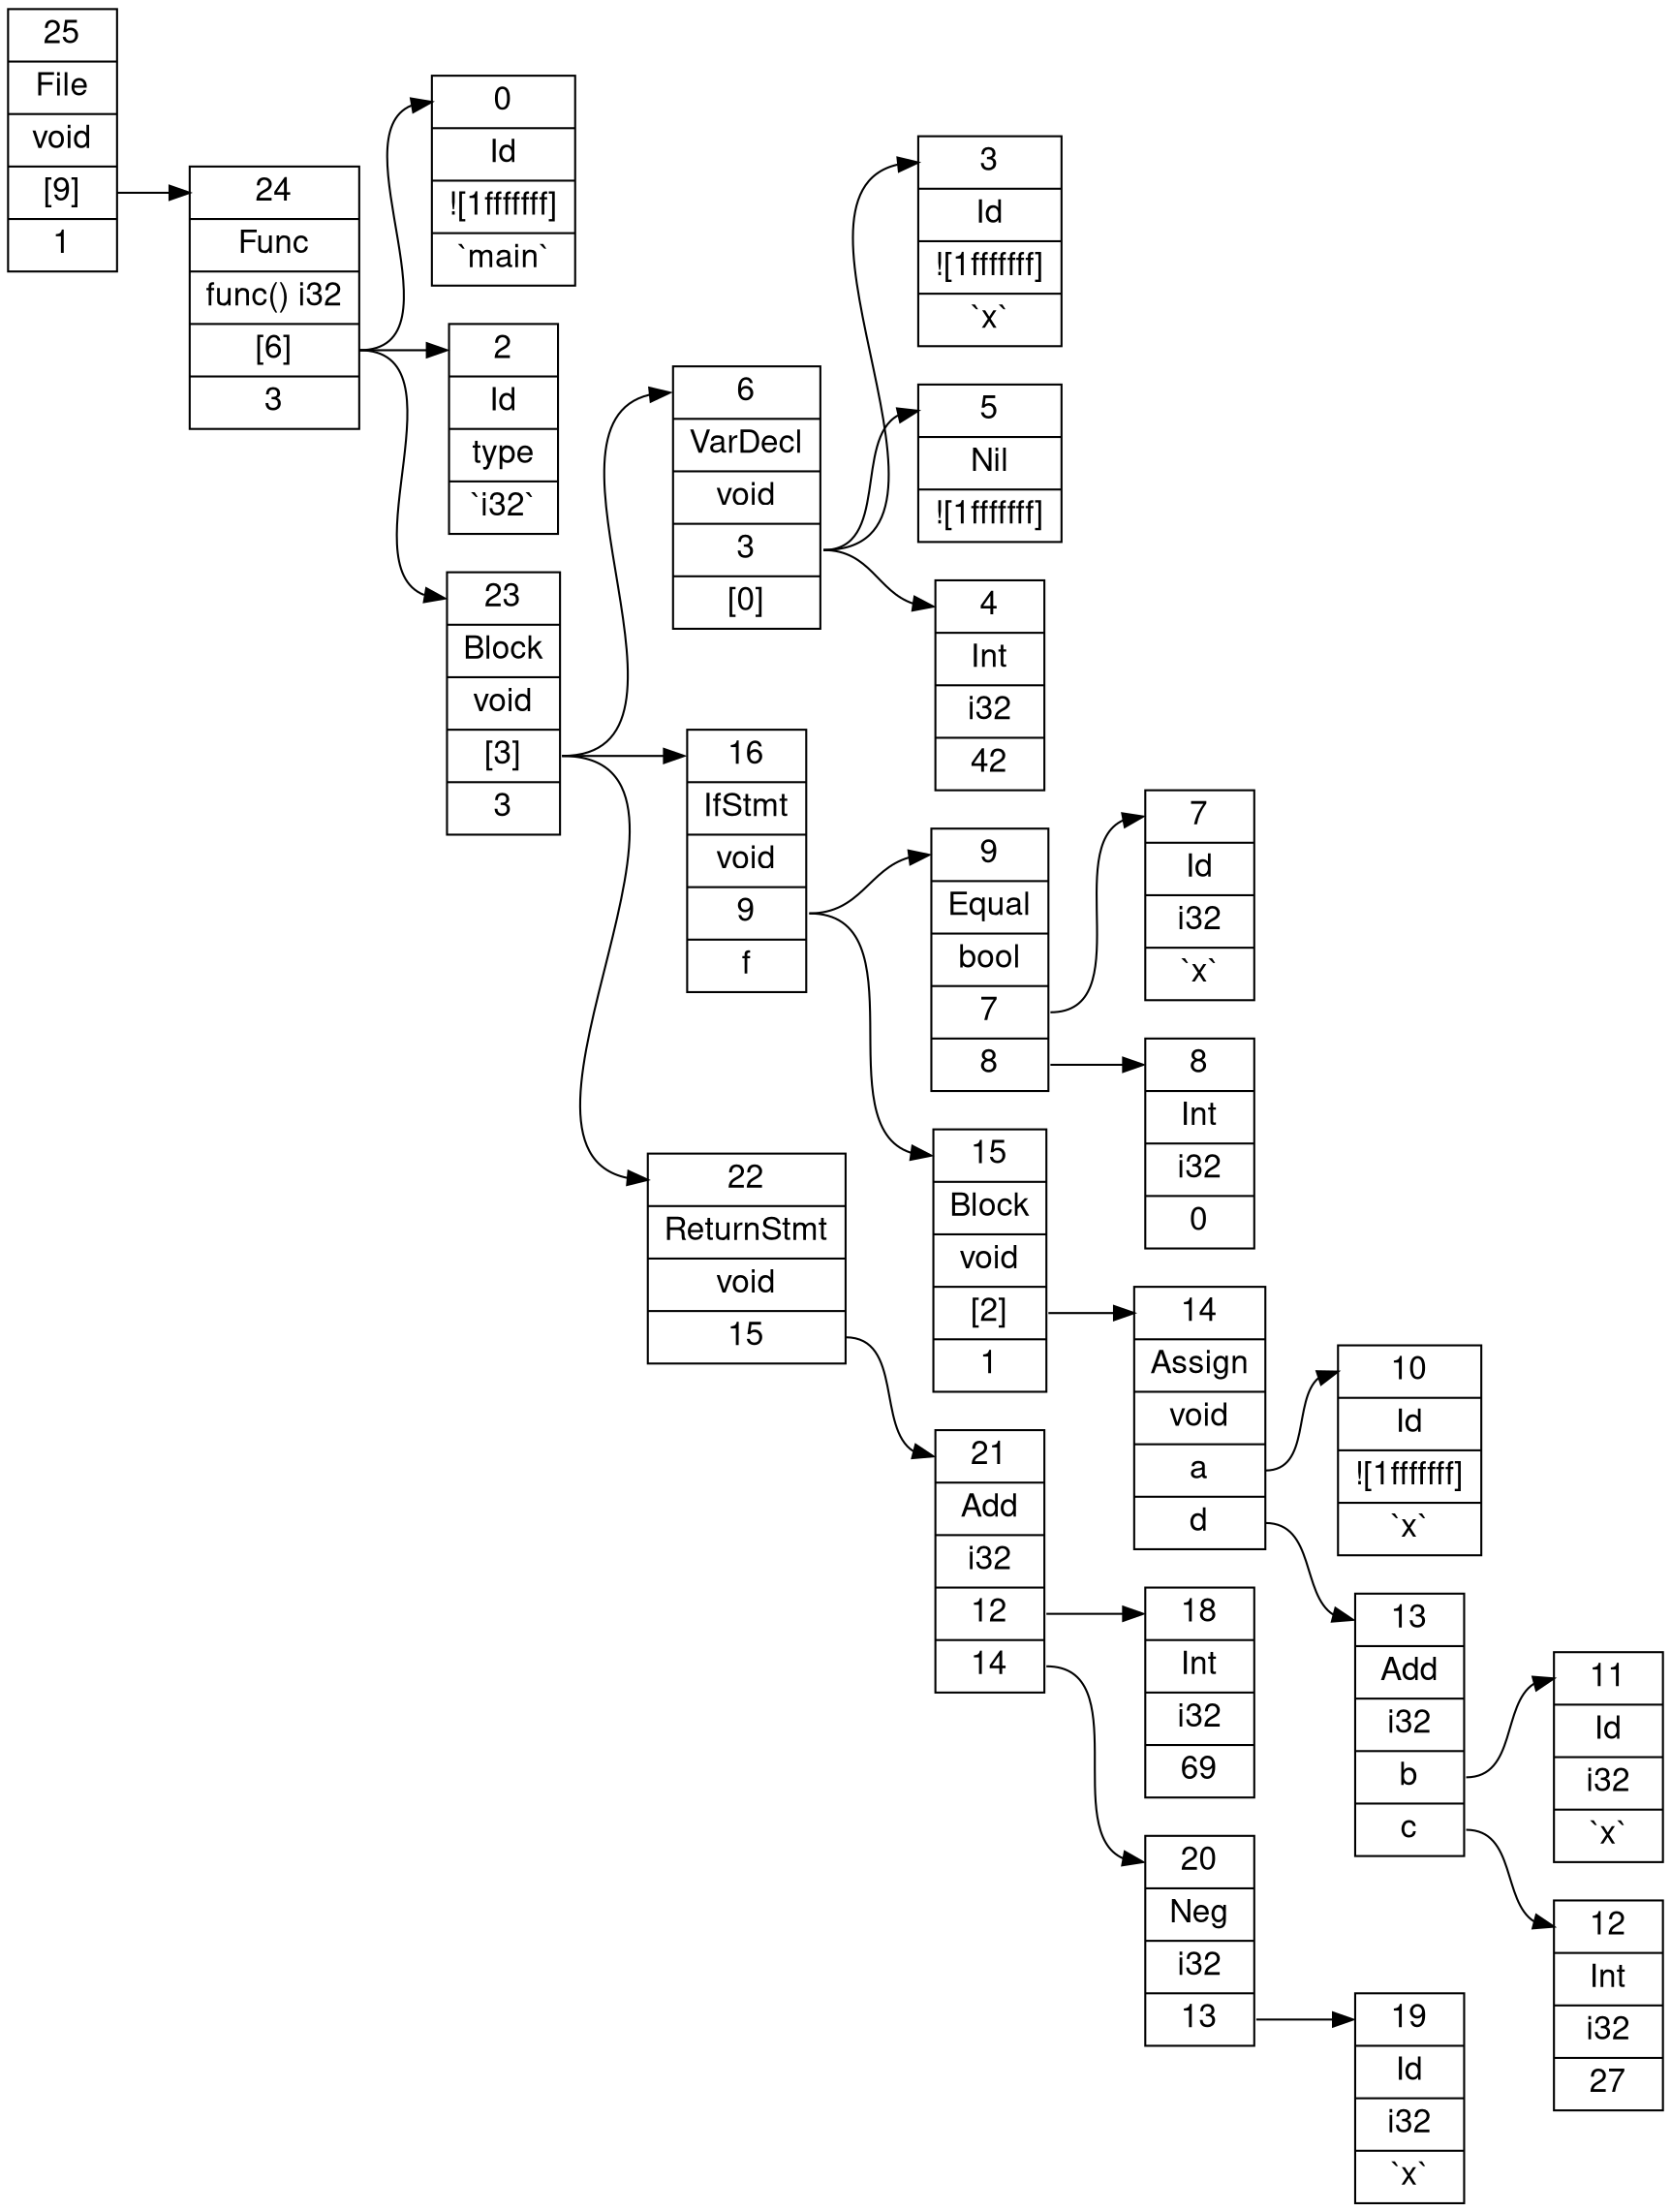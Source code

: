 digraph g {
fontname="Helvetica,Arial,sans-serif"
node [fontname="Helvetica,Arial,sans-serif"]
edge [fontname="Helvetica,Arial,sans-serif"]
graph [ rankdir = "LR" ];
node [ fontsize = "16" shape = "ellipse" ];
edge [ ];
"node25" [
shape = "record"
label = "<f0> 25 | File | void | <f1> [9] | <f2> 1"
];
"node24" [
shape = "record"
label = "<f0> 24 | Func | func() i32 | <f1> [6] | <f2> 3"
];
"node0" [
shape = "record"
label = "<f0> 0 | Id | {![1fffffff]} | `main`"
];
"node24":f1 -> "node0":f0 []
"node2" [
shape = "record"
label = "<f0> 2 | Id | type | `i32`"
];
"node24":f1 -> "node2":f0 []
"node23" [
shape = "record"
label = "<f0> 23 | Block | void | <f1> [3] | <f2> 3"
];
"node6" [
shape = "record"
label = "<f0> 6 | VarDecl | void | <f1> 3 | <f2> [0]"
];
"node3" [
shape = "record"
label = "<f0> 3 | Id | {![1fffffff]} | `x`"
];
"node6":f1 -> "node3":f0 []
"node5" [
shape = "record"
label = "<f0> 5 | Nil | {![1fffffff]}"
];
"node6":f1 -> "node5":f0 []
"node4" [
shape = "record"
label = "<f0> 4 | Int | i32 | 42"
];
"node6":f1 -> "node4":f0 []
"node23":f1 -> "node6":f0 []
"node16" [
shape = "record"
label = "<f0> 16 | IfStmt | void | <f1> 9 | <f2> f"
];
"node9" [
shape = "record"
label = "<f0> 9 | Equal | bool | <f1> 7 | <f2> 8"
];
"node7" [
shape = "record"
label = "<f0> 7 | Id | i32 | `x`"
];
"node9":f1 -> "node7":f0 []
"node8" [
shape = "record"
label = "<f0> 8 | Int | i32 | 0"
];
"node9":f2 -> "node8":f0 []
"node16":f1 -> "node9":f0 []
"node15" [
shape = "record"
label = "<f0> 15 | Block | void | <f1> [2] | <f2> 1"
];
"node14" [
shape = "record"
label = "<f0> 14 | Assign | void | <f1> a | <f2> d"
];
"node10" [
shape = "record"
label = "<f0> 10 | Id | {![1fffffff]} | `x`"
];
"node14":f1 -> "node10":f0 []
"node13" [
shape = "record"
label = "<f0> 13 | Add | i32 | <f1> b | <f2> c"
];
"node11" [
shape = "record"
label = "<f0> 11 | Id | i32 | `x`"
];
"node13":f1 -> "node11":f0 []
"node12" [
shape = "record"
label = "<f0> 12 | Int | i32 | 27"
];
"node13":f2 -> "node12":f0 []
"node14":f2 -> "node13":f0 []
"node15":f1 -> "node14":f0 []
"node16":f1 -> "node15":f0 []
"node23":f1 -> "node16":f0 []
"node22" [
shape = "record"
label = "<f0> 22 | ReturnStmt | void | <f1> 15"
];
"node21" [
shape = "record"
label = "<f0> 21 | Add | i32 | <f1> 12 | <f2> 14"
];
"node18" [
shape = "record"
label = "<f0> 18 | Int | i32 | 69"
];
"node21":f1 -> "node18":f0 []
"node20" [
shape = "record"
label = "<f0> 20 | Neg | i32 | <f1> 13"
];
"node19" [
shape = "record"
label = "<f0> 19 | Id | i32 | `x`"
];
"node20":f1 -> "node19":f0 []
"node21":f2 -> "node20":f0 []
"node22":f1 -> "node21":f0 []
"node23":f1 -> "node22":f0 []
"node24":f1 -> "node23":f0 []
"node25":f1 -> "node24":f0 []
}
